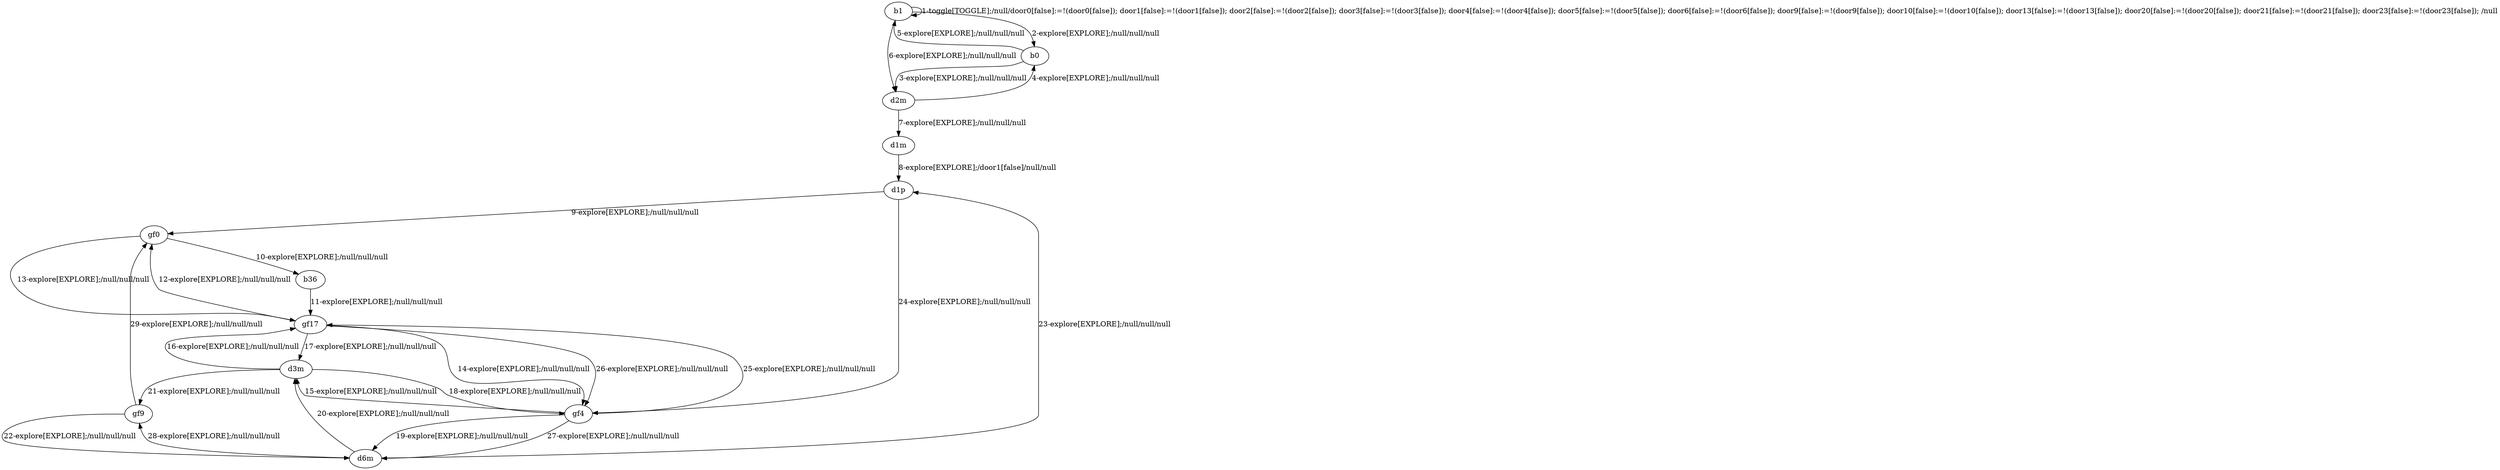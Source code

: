 # Total number of goals covered by this test: 1
# gf17 --> gf0

digraph g {
"b1" -> "b1" [label = "1-toggle[TOGGLE];/null/door0[false]:=!(door0[false]); door1[false]:=!(door1[false]); door2[false]:=!(door2[false]); door3[false]:=!(door3[false]); door4[false]:=!(door4[false]); door5[false]:=!(door5[false]); door6[false]:=!(door6[false]); door9[false]:=!(door9[false]); door10[false]:=!(door10[false]); door13[false]:=!(door13[false]); door20[false]:=!(door20[false]); door21[false]:=!(door21[false]); door23[false]:=!(door23[false]); /null"];
"b1" -> "b0" [label = "2-explore[EXPLORE];/null/null/null"];
"b0" -> "d2m" [label = "3-explore[EXPLORE];/null/null/null"];
"d2m" -> "b0" [label = "4-explore[EXPLORE];/null/null/null"];
"b0" -> "b1" [label = "5-explore[EXPLORE];/null/null/null"];
"b1" -> "d2m" [label = "6-explore[EXPLORE];/null/null/null"];
"d2m" -> "d1m" [label = "7-explore[EXPLORE];/null/null/null"];
"d1m" -> "d1p" [label = "8-explore[EXPLORE];/door1[false]/null/null"];
"d1p" -> "gf0" [label = "9-explore[EXPLORE];/null/null/null"];
"gf0" -> "b36" [label = "10-explore[EXPLORE];/null/null/null"];
"b36" -> "gf17" [label = "11-explore[EXPLORE];/null/null/null"];
"gf17" -> "gf0" [label = "12-explore[EXPLORE];/null/null/null"];
"gf0" -> "gf17" [label = "13-explore[EXPLORE];/null/null/null"];
"gf17" -> "gf4" [label = "14-explore[EXPLORE];/null/null/null"];
"gf4" -> "d3m" [label = "15-explore[EXPLORE];/null/null/null"];
"d3m" -> "gf17" [label = "16-explore[EXPLORE];/null/null/null"];
"gf17" -> "d3m" [label = "17-explore[EXPLORE];/null/null/null"];
"d3m" -> "gf4" [label = "18-explore[EXPLORE];/null/null/null"];
"gf4" -> "d6m" [label = "19-explore[EXPLORE];/null/null/null"];
"d6m" -> "d3m" [label = "20-explore[EXPLORE];/null/null/null"];
"d3m" -> "gf9" [label = "21-explore[EXPLORE];/null/null/null"];
"gf9" -> "d6m" [label = "22-explore[EXPLORE];/null/null/null"];
"d6m" -> "d1p" [label = "23-explore[EXPLORE];/null/null/null"];
"d1p" -> "gf4" [label = "24-explore[EXPLORE];/null/null/null"];
"gf4" -> "gf17" [label = "25-explore[EXPLORE];/null/null/null"];
"gf17" -> "gf4" [label = "26-explore[EXPLORE];/null/null/null"];
"gf4" -> "d6m" [label = "27-explore[EXPLORE];/null/null/null"];
"d6m" -> "gf9" [label = "28-explore[EXPLORE];/null/null/null"];
"gf9" -> "gf0" [label = "29-explore[EXPLORE];/null/null/null"];
}